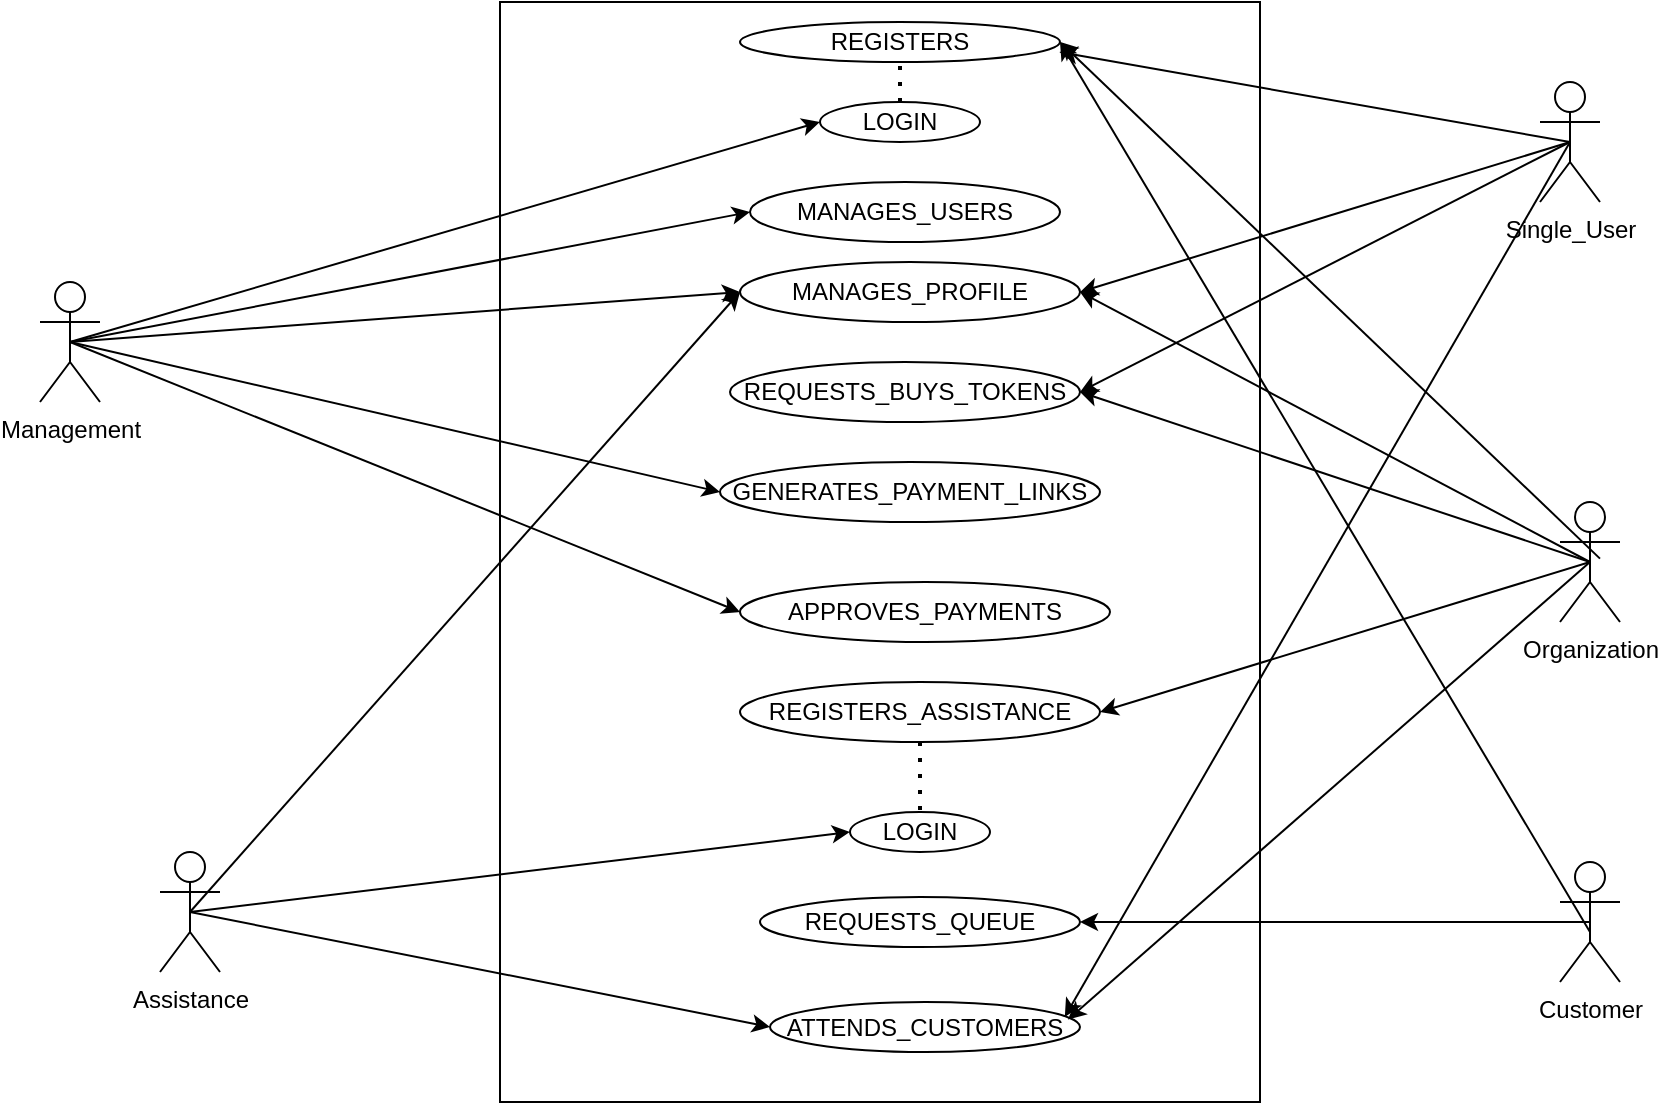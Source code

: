 <mxfile version="24.5.1" type="device">
  <diagram name="Page-1" id="0IUUCG0-n-lLBaCbUAzx">
    <mxGraphModel dx="1886" dy="614" grid="1" gridSize="10" guides="1" tooltips="1" connect="1" arrows="1" fold="1" page="1" pageScale="1" pageWidth="850" pageHeight="1100" math="0" shadow="0">
      <root>
        <mxCell id="0" />
        <mxCell id="1" parent="0" />
        <mxCell id="2F0MaldpZm5yaDsRfOMZ-1" value="Management&lt;div&gt;&lt;br&gt;&lt;/div&gt;" style="shape=umlActor;verticalLabelPosition=bottom;verticalAlign=top;html=1;outlineConnect=0;" vertex="1" parent="1">
          <mxGeometry x="-10" y="200" width="30" height="60" as="geometry" />
        </mxCell>
        <mxCell id="2F0MaldpZm5yaDsRfOMZ-7" value="&lt;div&gt;Single_User&lt;/div&gt;" style="shape=umlActor;verticalLabelPosition=bottom;verticalAlign=top;html=1;outlineConnect=0;" vertex="1" parent="1">
          <mxGeometry x="740" y="100" width="30" height="60" as="geometry" />
        </mxCell>
        <mxCell id="2F0MaldpZm5yaDsRfOMZ-10" value="&lt;div&gt;Organization&lt;/div&gt;" style="shape=umlActor;verticalLabelPosition=bottom;verticalAlign=top;html=1;outlineConnect=0;" vertex="1" parent="1">
          <mxGeometry x="750" y="310" width="30" height="60" as="geometry" />
        </mxCell>
        <mxCell id="2F0MaldpZm5yaDsRfOMZ-14" value="" style="rounded=0;whiteSpace=wrap;html=1;" vertex="1" parent="1">
          <mxGeometry x="220" y="60" width="380" height="550" as="geometry" />
        </mxCell>
        <mxCell id="2F0MaldpZm5yaDsRfOMZ-15" value="REGISTERS" style="ellipse;whiteSpace=wrap;html=1;" vertex="1" parent="1">
          <mxGeometry x="340" y="70" width="160" height="20" as="geometry" />
        </mxCell>
        <mxCell id="2F0MaldpZm5yaDsRfOMZ-16" value="" style="endArrow=classic;html=1;rounded=0;exitX=0.5;exitY=0.5;exitDx=0;exitDy=0;exitPerimeter=0;entryX=0.998;entryY=0.753;entryDx=0;entryDy=0;entryPerimeter=0;" edge="1" parent="1" source="2F0MaldpZm5yaDsRfOMZ-7" target="2F0MaldpZm5yaDsRfOMZ-15">
          <mxGeometry width="50" height="50" relative="1" as="geometry">
            <mxPoint x="400" y="340" as="sourcePoint" />
            <mxPoint x="500" y="91" as="targetPoint" />
          </mxGeometry>
        </mxCell>
        <mxCell id="2F0MaldpZm5yaDsRfOMZ-17" value="" style="endArrow=classic;html=1;rounded=0;entryX=1;entryY=0.5;entryDx=0;entryDy=0;exitX=0.5;exitY=0.5;exitDx=0;exitDy=0;exitPerimeter=0;" edge="1" parent="1" target="2F0MaldpZm5yaDsRfOMZ-15">
          <mxGeometry width="50" height="50" relative="1" as="geometry">
            <mxPoint x="770" y="338.31" as="sourcePoint" />
            <mxPoint x="496.18" y="90" as="targetPoint" />
          </mxGeometry>
        </mxCell>
        <mxCell id="2F0MaldpZm5yaDsRfOMZ-18" value="LOGIN" style="ellipse;whiteSpace=wrap;html=1;" vertex="1" parent="1">
          <mxGeometry x="380" y="110" width="80" height="20" as="geometry" />
        </mxCell>
        <mxCell id="2F0MaldpZm5yaDsRfOMZ-19" value="" style="endArrow=none;dashed=1;html=1;dashPattern=1 3;strokeWidth=2;rounded=0;exitX=0.5;exitY=0;exitDx=0;exitDy=0;entryX=0.5;entryY=1;entryDx=0;entryDy=0;" edge="1" parent="1" source="2F0MaldpZm5yaDsRfOMZ-18" target="2F0MaldpZm5yaDsRfOMZ-15">
          <mxGeometry width="50" height="50" relative="1" as="geometry">
            <mxPoint x="400" y="340" as="sourcePoint" />
            <mxPoint x="410" y="120" as="targetPoint" />
          </mxGeometry>
        </mxCell>
        <mxCell id="2F0MaldpZm5yaDsRfOMZ-20" value="REQUESTS_BUYS_TOKENS" style="ellipse;whiteSpace=wrap;html=1;" vertex="1" parent="1">
          <mxGeometry x="335" y="240" width="175" height="30" as="geometry" />
        </mxCell>
        <mxCell id="2F0MaldpZm5yaDsRfOMZ-22" value="" style="endArrow=classic;html=1;rounded=0;entryX=1;entryY=0.5;entryDx=0;entryDy=0;exitX=0.5;exitY=0.5;exitDx=0;exitDy=0;exitPerimeter=0;" edge="1" parent="1" source="2F0MaldpZm5yaDsRfOMZ-7" target="2F0MaldpZm5yaDsRfOMZ-20">
          <mxGeometry width="50" height="50" relative="1" as="geometry">
            <mxPoint x="400" y="340" as="sourcePoint" />
            <mxPoint x="450" y="290" as="targetPoint" />
          </mxGeometry>
        </mxCell>
        <mxCell id="2F0MaldpZm5yaDsRfOMZ-23" value="" style="endArrow=classic;html=1;rounded=0;exitX=0.5;exitY=0.5;exitDx=0;exitDy=0;exitPerimeter=0;entryX=1;entryY=0.5;entryDx=0;entryDy=0;" edge="1" parent="1" source="2F0MaldpZm5yaDsRfOMZ-10" target="2F0MaldpZm5yaDsRfOMZ-20">
          <mxGeometry width="50" height="50" relative="1" as="geometry">
            <mxPoint x="400" y="340" as="sourcePoint" />
            <mxPoint x="450" y="290" as="targetPoint" />
          </mxGeometry>
        </mxCell>
        <mxCell id="2F0MaldpZm5yaDsRfOMZ-25" value="" style="endArrow=classic;html=1;rounded=0;exitX=0.5;exitY=0.5;exitDx=0;exitDy=0;exitPerimeter=0;entryX=0;entryY=0.5;entryDx=0;entryDy=0;" edge="1" parent="1" source="2F0MaldpZm5yaDsRfOMZ-1" target="2F0MaldpZm5yaDsRfOMZ-18">
          <mxGeometry width="50" height="50" relative="1" as="geometry">
            <mxPoint x="400" y="340" as="sourcePoint" />
            <mxPoint x="450" y="290" as="targetPoint" />
          </mxGeometry>
        </mxCell>
        <mxCell id="2F0MaldpZm5yaDsRfOMZ-26" value="MANAGES_PROFILE" style="ellipse;whiteSpace=wrap;html=1;" vertex="1" parent="1">
          <mxGeometry x="340" y="190" width="170" height="30" as="geometry" />
        </mxCell>
        <mxCell id="2F0MaldpZm5yaDsRfOMZ-27" value="" style="endArrow=classic;html=1;rounded=0;exitX=0.5;exitY=0.5;exitDx=0;exitDy=0;exitPerimeter=0;entryX=0;entryY=0.5;entryDx=0;entryDy=0;" edge="1" parent="1" source="2F0MaldpZm5yaDsRfOMZ-1" target="2F0MaldpZm5yaDsRfOMZ-26">
          <mxGeometry width="50" height="50" relative="1" as="geometry">
            <mxPoint x="400" y="340" as="sourcePoint" />
            <mxPoint x="450" y="290" as="targetPoint" />
          </mxGeometry>
        </mxCell>
        <mxCell id="2F0MaldpZm5yaDsRfOMZ-28" value="" style="endArrow=classic;html=1;rounded=0;entryX=1;entryY=0.5;entryDx=0;entryDy=0;exitX=0.5;exitY=0.5;exitDx=0;exitDy=0;exitPerimeter=0;" edge="1" parent="1" source="2F0MaldpZm5yaDsRfOMZ-7" target="2F0MaldpZm5yaDsRfOMZ-26">
          <mxGeometry width="50" height="50" relative="1" as="geometry">
            <mxPoint x="400" y="340" as="sourcePoint" />
            <mxPoint x="450" y="290" as="targetPoint" />
          </mxGeometry>
        </mxCell>
        <mxCell id="2F0MaldpZm5yaDsRfOMZ-29" value="" style="endArrow=classic;html=1;rounded=0;entryX=1;entryY=0.5;entryDx=0;entryDy=0;exitX=0.5;exitY=0.5;exitDx=0;exitDy=0;exitPerimeter=0;" edge="1" parent="1" source="2F0MaldpZm5yaDsRfOMZ-10" target="2F0MaldpZm5yaDsRfOMZ-26">
          <mxGeometry width="50" height="50" relative="1" as="geometry">
            <mxPoint x="400" y="340" as="sourcePoint" />
            <mxPoint x="450" y="290" as="targetPoint" />
          </mxGeometry>
        </mxCell>
        <mxCell id="2F0MaldpZm5yaDsRfOMZ-30" value="Assistance" style="shape=umlActor;verticalLabelPosition=bottom;verticalAlign=top;html=1;outlineConnect=0;" vertex="1" parent="1">
          <mxGeometry x="50" y="485" width="30" height="60" as="geometry" />
        </mxCell>
        <mxCell id="2F0MaldpZm5yaDsRfOMZ-31" value="REGISTERS_ASSISTANCE" style="ellipse;whiteSpace=wrap;html=1;" vertex="1" parent="1">
          <mxGeometry x="340" y="400" width="180" height="30" as="geometry" />
        </mxCell>
        <mxCell id="2F0MaldpZm5yaDsRfOMZ-33" value="LOGIN" style="ellipse;whiteSpace=wrap;html=1;" vertex="1" parent="1">
          <mxGeometry x="395" y="465" width="70" height="20" as="geometry" />
        </mxCell>
        <mxCell id="2F0MaldpZm5yaDsRfOMZ-34" value="" style="endArrow=none;dashed=1;html=1;dashPattern=1 3;strokeWidth=2;rounded=0;exitX=0.5;exitY=1;exitDx=0;exitDy=0;" edge="1" parent="1" source="2F0MaldpZm5yaDsRfOMZ-31" target="2F0MaldpZm5yaDsRfOMZ-33">
          <mxGeometry width="50" height="50" relative="1" as="geometry">
            <mxPoint x="400" y="340" as="sourcePoint" />
            <mxPoint x="450" y="290" as="targetPoint" />
          </mxGeometry>
        </mxCell>
        <mxCell id="2F0MaldpZm5yaDsRfOMZ-35" value="" style="endArrow=classic;html=1;rounded=0;exitX=0.5;exitY=0.5;exitDx=0;exitDy=0;exitPerimeter=0;entryX=0;entryY=0.5;entryDx=0;entryDy=0;" edge="1" parent="1" source="2F0MaldpZm5yaDsRfOMZ-30" target="2F0MaldpZm5yaDsRfOMZ-33">
          <mxGeometry width="50" height="50" relative="1" as="geometry">
            <mxPoint x="400" y="340" as="sourcePoint" />
            <mxPoint x="450" y="290" as="targetPoint" />
          </mxGeometry>
        </mxCell>
        <mxCell id="2F0MaldpZm5yaDsRfOMZ-36" value="MANAGES_USERS" style="ellipse;whiteSpace=wrap;html=1;" vertex="1" parent="1">
          <mxGeometry x="345" y="150" width="155" height="30" as="geometry" />
        </mxCell>
        <mxCell id="2F0MaldpZm5yaDsRfOMZ-37" value="" style="endArrow=classic;html=1;rounded=0;exitX=0.5;exitY=0.5;exitDx=0;exitDy=0;exitPerimeter=0;entryX=0;entryY=0.5;entryDx=0;entryDy=0;" edge="1" parent="1" source="2F0MaldpZm5yaDsRfOMZ-1" target="2F0MaldpZm5yaDsRfOMZ-36">
          <mxGeometry width="50" height="50" relative="1" as="geometry">
            <mxPoint x="400" y="340" as="sourcePoint" />
            <mxPoint x="450" y="290" as="targetPoint" />
          </mxGeometry>
        </mxCell>
        <mxCell id="2F0MaldpZm5yaDsRfOMZ-38" value="ATTENDS_CUSTOMERS" style="ellipse;whiteSpace=wrap;html=1;" vertex="1" parent="1">
          <mxGeometry x="355" y="560" width="155" height="25" as="geometry" />
        </mxCell>
        <mxCell id="2F0MaldpZm5yaDsRfOMZ-39" value="" style="endArrow=classic;html=1;rounded=0;entryX=0.961;entryY=0.351;entryDx=0;entryDy=0;entryPerimeter=0;exitX=0.5;exitY=0.5;exitDx=0;exitDy=0;exitPerimeter=0;" edge="1" parent="1" source="2F0MaldpZm5yaDsRfOMZ-10" target="2F0MaldpZm5yaDsRfOMZ-38">
          <mxGeometry width="50" height="50" relative="1" as="geometry">
            <mxPoint x="400" y="440" as="sourcePoint" />
            <mxPoint x="450" y="390" as="targetPoint" />
          </mxGeometry>
        </mxCell>
        <mxCell id="2F0MaldpZm5yaDsRfOMZ-40" value="" style="endArrow=classic;html=1;rounded=0;entryX=0.951;entryY=0.298;entryDx=0;entryDy=0;entryPerimeter=0;exitX=0.5;exitY=0.5;exitDx=0;exitDy=0;exitPerimeter=0;" edge="1" parent="1" source="2F0MaldpZm5yaDsRfOMZ-7" target="2F0MaldpZm5yaDsRfOMZ-38">
          <mxGeometry width="50" height="50" relative="1" as="geometry">
            <mxPoint x="750" y="134" as="sourcePoint" />
            <mxPoint x="540" y="260" as="targetPoint" />
            <Array as="points" />
          </mxGeometry>
        </mxCell>
        <mxCell id="2F0MaldpZm5yaDsRfOMZ-41" value="" style="endArrow=classic;html=1;rounded=0;exitX=0.5;exitY=0.5;exitDx=0;exitDy=0;exitPerimeter=0;entryX=0;entryY=0.5;entryDx=0;entryDy=0;" edge="1" parent="1" source="2F0MaldpZm5yaDsRfOMZ-30" target="2F0MaldpZm5yaDsRfOMZ-38">
          <mxGeometry width="50" height="50" relative="1" as="geometry">
            <mxPoint x="400" y="440" as="sourcePoint" />
            <mxPoint x="450" y="390" as="targetPoint" />
          </mxGeometry>
        </mxCell>
        <mxCell id="2F0MaldpZm5yaDsRfOMZ-42" value="" style="endArrow=classic;html=1;rounded=0;entryX=0;entryY=0.5;entryDx=0;entryDy=0;exitX=0.5;exitY=0.5;exitDx=0;exitDy=0;exitPerimeter=0;" edge="1" parent="1" source="2F0MaldpZm5yaDsRfOMZ-30" target="2F0MaldpZm5yaDsRfOMZ-26">
          <mxGeometry width="50" height="50" relative="1" as="geometry">
            <mxPoint x="400" y="440" as="sourcePoint" />
            <mxPoint x="450" y="390" as="targetPoint" />
          </mxGeometry>
        </mxCell>
        <mxCell id="2F0MaldpZm5yaDsRfOMZ-43" value="GENERATES_PAYMENT_LINKS" style="ellipse;whiteSpace=wrap;html=1;" vertex="1" parent="1">
          <mxGeometry x="330" y="290" width="190" height="30" as="geometry" />
        </mxCell>
        <mxCell id="2F0MaldpZm5yaDsRfOMZ-44" value="" style="endArrow=classic;html=1;rounded=0;exitX=0.5;exitY=0.5;exitDx=0;exitDy=0;exitPerimeter=0;entryX=0;entryY=0.5;entryDx=0;entryDy=0;" edge="1" parent="1" source="2F0MaldpZm5yaDsRfOMZ-1" target="2F0MaldpZm5yaDsRfOMZ-43">
          <mxGeometry width="50" height="50" relative="1" as="geometry">
            <mxPoint x="400" y="330" as="sourcePoint" />
            <mxPoint x="450" y="280" as="targetPoint" />
          </mxGeometry>
        </mxCell>
        <mxCell id="2F0MaldpZm5yaDsRfOMZ-45" value="APPROVES_PAYMENTS" style="ellipse;whiteSpace=wrap;html=1;" vertex="1" parent="1">
          <mxGeometry x="340" y="350" width="185" height="30" as="geometry" />
        </mxCell>
        <mxCell id="2F0MaldpZm5yaDsRfOMZ-46" value="" style="endArrow=classic;html=1;rounded=0;exitX=0.5;exitY=0.5;exitDx=0;exitDy=0;exitPerimeter=0;entryX=0;entryY=0.5;entryDx=0;entryDy=0;" edge="1" parent="1" source="2F0MaldpZm5yaDsRfOMZ-1" target="2F0MaldpZm5yaDsRfOMZ-45">
          <mxGeometry width="50" height="50" relative="1" as="geometry">
            <mxPoint x="400" y="330" as="sourcePoint" />
            <mxPoint x="450" y="280" as="targetPoint" />
          </mxGeometry>
        </mxCell>
        <mxCell id="2F0MaldpZm5yaDsRfOMZ-48" value="Customer" style="shape=umlActor;verticalLabelPosition=bottom;verticalAlign=top;html=1;outlineConnect=0;" vertex="1" parent="1">
          <mxGeometry x="750" y="490" width="30" height="60" as="geometry" />
        </mxCell>
        <mxCell id="2F0MaldpZm5yaDsRfOMZ-49" value="" style="endArrow=classic;html=1;rounded=0;exitX=0.5;exitY=0.5;exitDx=0;exitDy=0;exitPerimeter=0;entryX=1;entryY=0.5;entryDx=0;entryDy=0;" edge="1" parent="1" target="2F0MaldpZm5yaDsRfOMZ-15">
          <mxGeometry width="50" height="50" relative="1" as="geometry">
            <mxPoint x="765" y="525" as="sourcePoint" />
            <mxPoint x="500" y="85" as="targetPoint" />
          </mxGeometry>
        </mxCell>
        <mxCell id="2F0MaldpZm5yaDsRfOMZ-51" value="" style="endArrow=classic;html=1;rounded=0;entryX=1;entryY=0.5;entryDx=0;entryDy=0;exitX=0.5;exitY=0.5;exitDx=0;exitDy=0;exitPerimeter=0;" edge="1" parent="1" source="2F0MaldpZm5yaDsRfOMZ-10" target="2F0MaldpZm5yaDsRfOMZ-31">
          <mxGeometry width="50" height="50" relative="1" as="geometry">
            <mxPoint x="740" y="350" as="sourcePoint" />
            <mxPoint x="410" y="430" as="targetPoint" />
          </mxGeometry>
        </mxCell>
        <mxCell id="2F0MaldpZm5yaDsRfOMZ-52" value="REQUESTS_QUEUE" style="ellipse;whiteSpace=wrap;html=1;" vertex="1" parent="1">
          <mxGeometry x="350" y="507.5" width="160" height="25" as="geometry" />
        </mxCell>
        <mxCell id="2F0MaldpZm5yaDsRfOMZ-53" value="" style="endArrow=classic;html=1;rounded=0;exitX=0.5;exitY=0.5;exitDx=0;exitDy=0;exitPerimeter=0;entryX=1;entryY=0.5;entryDx=0;entryDy=0;" edge="1" parent="1" source="2F0MaldpZm5yaDsRfOMZ-48" target="2F0MaldpZm5yaDsRfOMZ-52">
          <mxGeometry width="50" height="50" relative="1" as="geometry">
            <mxPoint x="360" y="380" as="sourcePoint" />
            <mxPoint x="410" y="330" as="targetPoint" />
          </mxGeometry>
        </mxCell>
      </root>
    </mxGraphModel>
  </diagram>
</mxfile>
